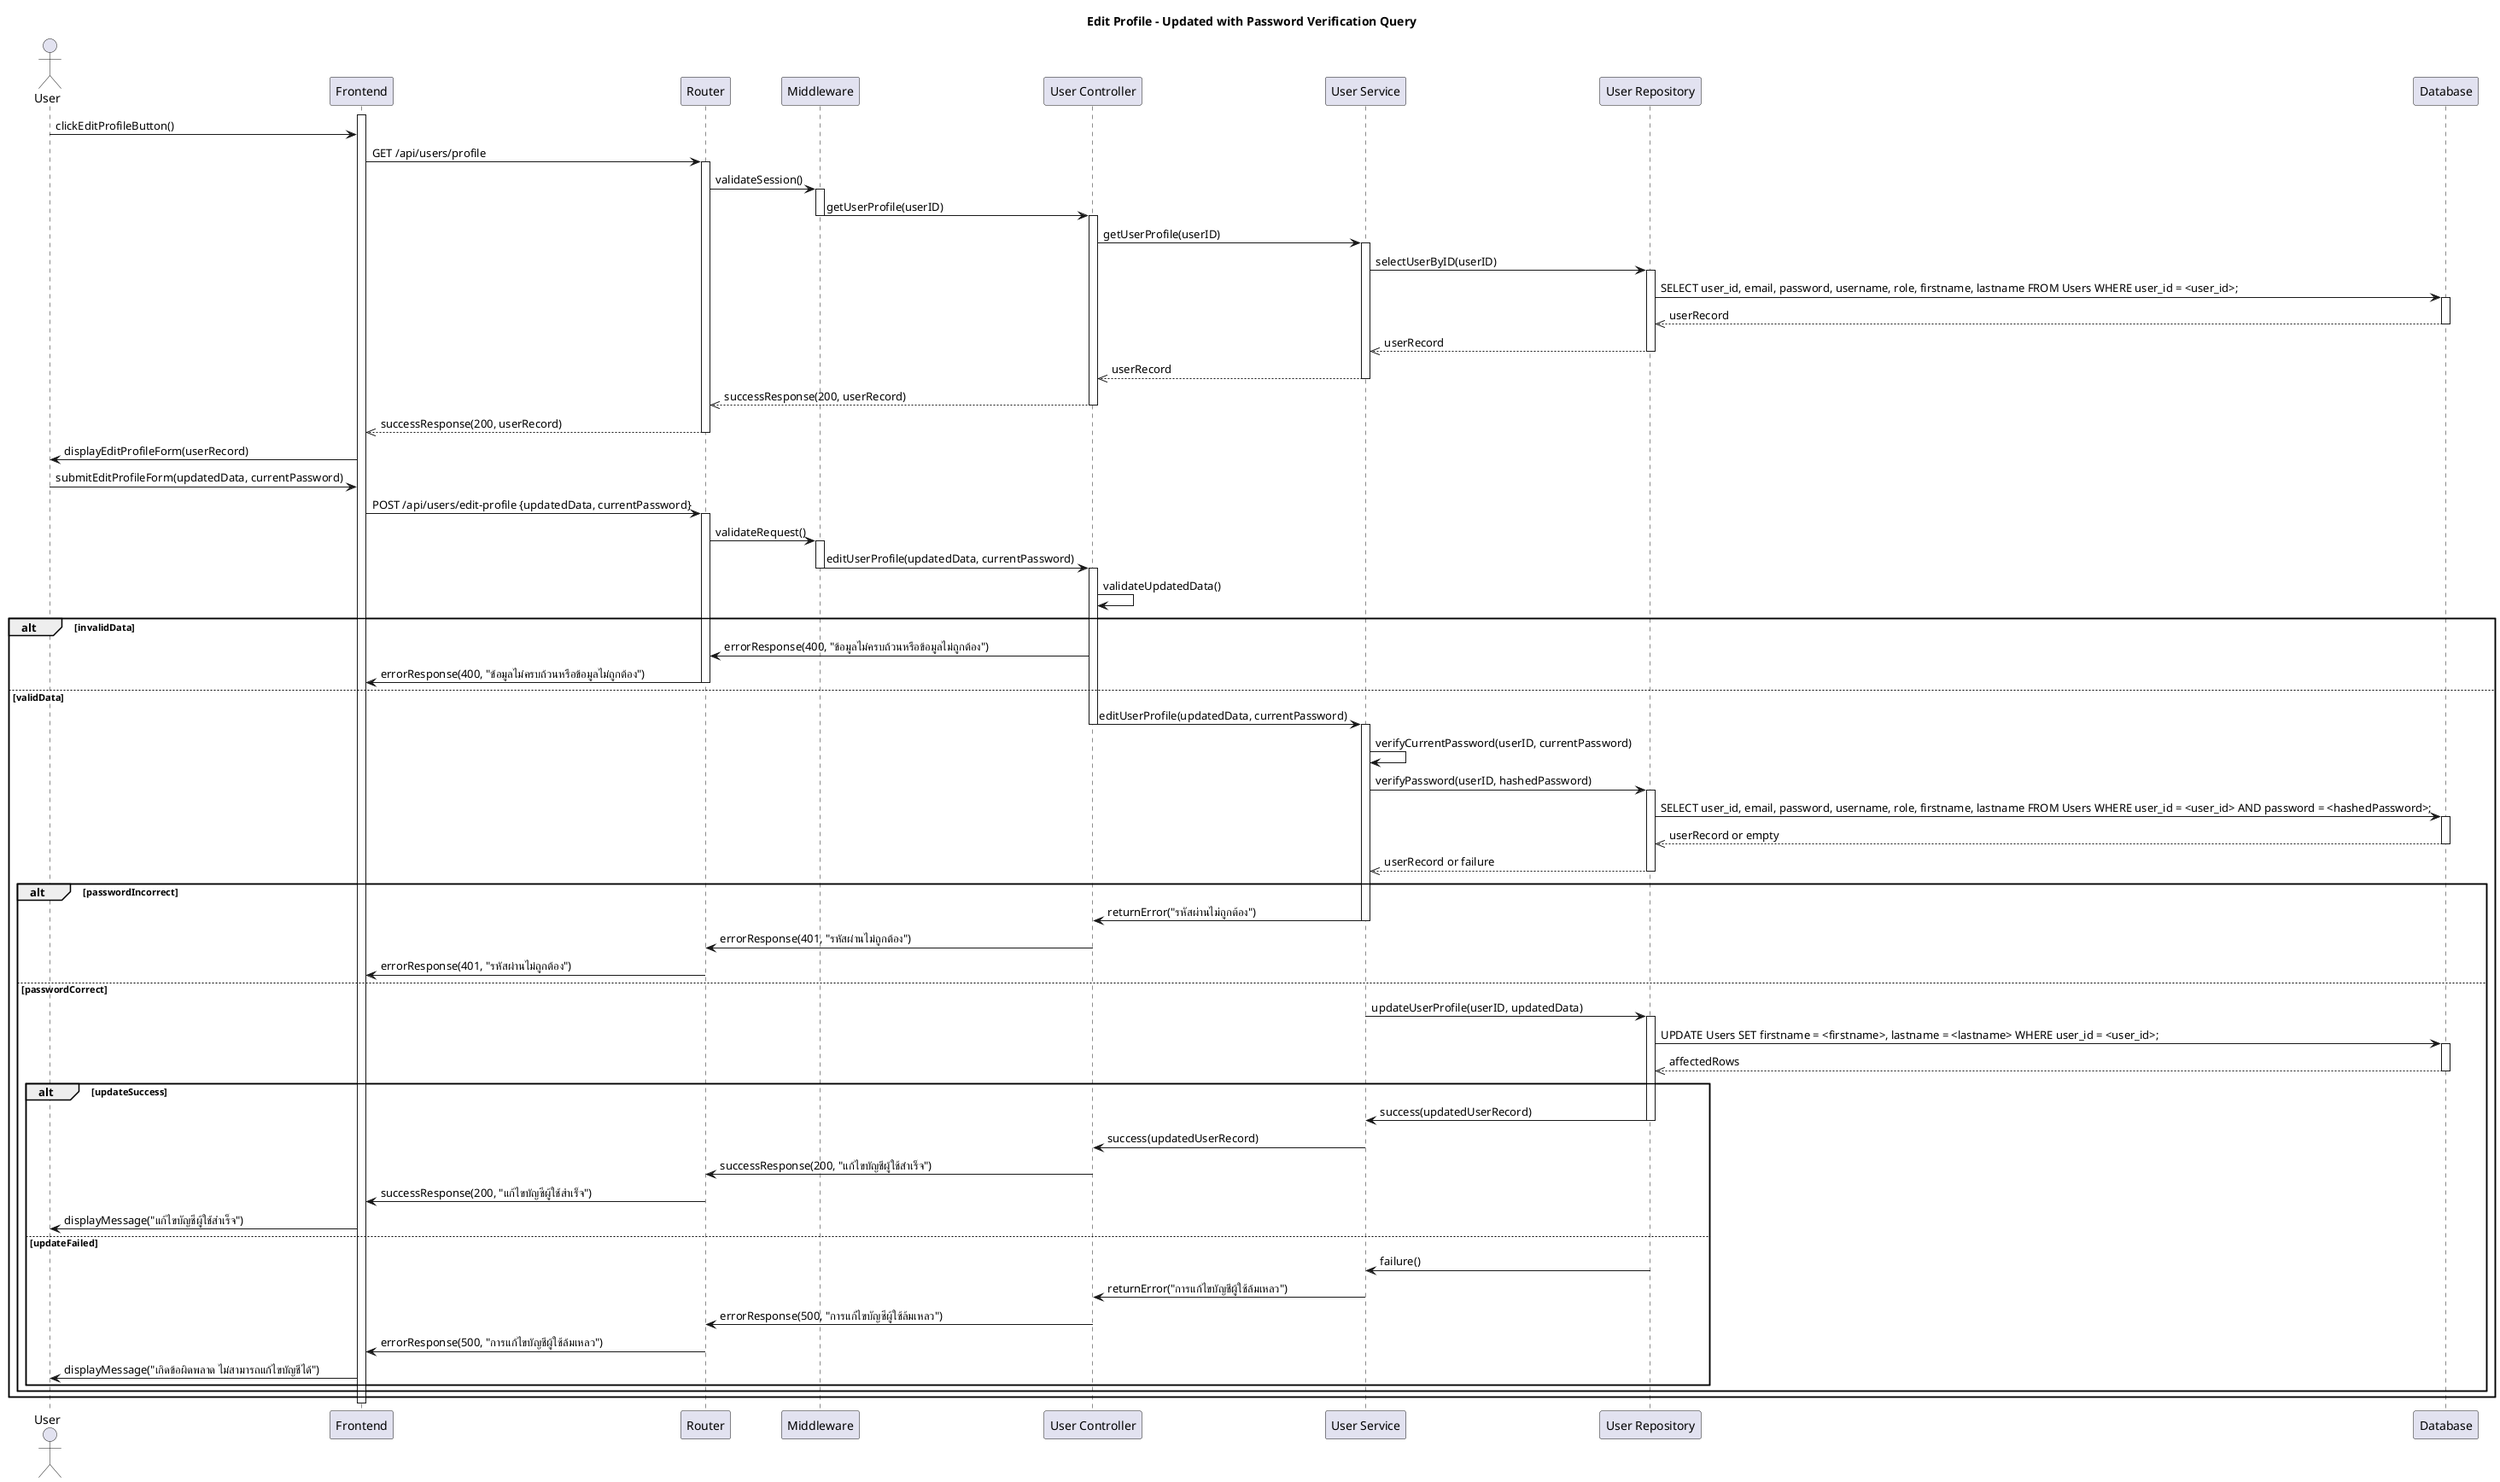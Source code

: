 @startuml
title Edit Profile - Updated with Password Verification Query

actor User
participant "Frontend" as FE
participant Router
participant "Middleware" as MW
participant "User Controller" as Controller
participant "User Service" as Service
participant "User Repository" as Repository
participant "Database" as DB

'Retrieve User Profile'
activate FE
User -> FE: clickEditProfileButton()
FE -> Router: GET /api/users/profile
activate Router
Router -> MW: validateSession()
activate MW
MW -> Controller: getUserProfile(userID)
deactivate MW
activate Controller
Controller -> Service: getUserProfile(userID)
activate Service
Service -> Repository: selectUserByID(userID)
activate Repository
Repository -> DB: SELECT user_id, email, password, username, role, firstname, lastname FROM Users WHERE user_id = <user_id>;
activate DB
DB -->> Repository: userRecord
deactivate DB
Repository -->> Service: userRecord
deactivate Repository
Service -->> Controller: userRecord
deactivate Service
Controller -->> Router: successResponse(200, userRecord)
deactivate Controller
Router -->> FE: successResponse(200, userRecord)
deactivate Router
FE -> User: displayEditProfileForm(userRecord)

'Submit Edited Profile'
User -> FE: submitEditProfileForm(updatedData, currentPassword)
FE -> Router: POST /api/users/edit-profile {updatedData, currentPassword}
activate Router
Router -> MW: validateRequest()
activate MW
MW -> Controller: editUserProfile(updatedData, currentPassword)
deactivate MW
activate Controller
Controller -> Controller: validateUpdatedData()
alt invalidData
    Controller -> Router: errorResponse(400, "ข้อมูลไม่ครบถ้วนหรือข้อมูลไม่ถูกต้อง")
    Router -> FE: errorResponse(400, "ข้อมูลไม่ครบถ้วนหรือข้อมูลไม่ถูกต้อง")
    deactivate Router
else validData
    Controller -> Service: editUserProfile(updatedData, currentPassword)
    deactivate Controller
    activate Service
    Service -> Service: verifyCurrentPassword(userID, currentPassword)
    '--- ขั้นตอนตรวจสอบรหัสผ่าน (ขั้นตอน 9) ---'
    Service -> Repository: verifyPassword(userID, hashedPassword)
    activate Repository
    Repository -> DB: SELECT user_id, email, password, username, role, firstname, lastname FROM Users WHERE user_id = <user_id> AND password = <hashedPassword>;
    activate DB
    DB -->> Repository: userRecord or empty
    deactivate DB
    Repository -->> Service: userRecord or failure
    deactivate Repository
    alt passwordIncorrect
        Service -> Controller: returnError("รหัสผ่านไม่ถูกต้อง")
        deactivate Service
        Controller -> Router: errorResponse(401, "รหัสผ่านไม่ถูกต้อง")
        Router -> FE: errorResponse(401, "รหัสผ่านไม่ถูกต้อง")
        deactivate Controller
        deactivate MW
        deactivate Router
    else passwordCorrect
        Service -> Repository: updateUserProfile(userID, updatedData)
        activate Repository
        Repository -> DB: UPDATE Users SET firstname = <firstname>, lastname = <lastname> WHERE user_id = <user_id>;
        activate DB
        DB -->> Repository: affectedRows
        deactivate DB
        alt updateSuccess
            Repository -> Service: success(updatedUserRecord)
            deactivate Repository
            Service -> Controller: success(updatedUserRecord)
            deactivate Service
            Controller -> Router: successResponse(200, "แก้ไขบัญชีผู้ใช้สำเร็จ")
            Router -> FE: successResponse(200, "แก้ไขบัญชีผู้ใช้สำเร็จ")
            deactivate Controller
            deactivate MW
            deactivate Router
            FE -> User: displayMessage("แก้ไขบัญชีผู้ใช้สำเร็จ")
        else updateFailed
            Repository -> Service: failure()
            deactivate Repository
            Service -> Controller: returnError("การแก้ไขบัญชีผู้ใช้ล้มเหลว")
            deactivate Service
            Controller -> Router: errorResponse(500, "การแก้ไขบัญชีผู้ใช้ล้มเหลว")
            Router -> FE: errorResponse(500, "การแก้ไขบัญชีผู้ใช้ล้มเหลว")
            deactivate Controller
            deactivate MW
            deactivate Router
            FE -> User: displayMessage("เกิดข้อผิดพลาด ไม่สามารถแก้ไขบัญชีได้")
        end
    end
end
deactivate FE

@enduml
